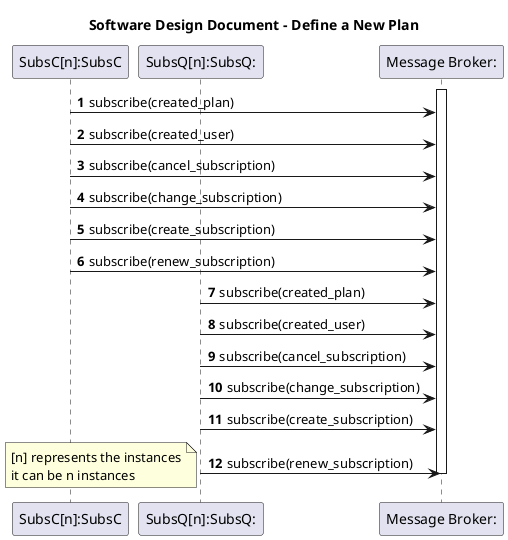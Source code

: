 @startuml
'autocomplete on
autonumber

title Software Design Document - Define a New Plan

participant "SubsC[n]:SubsC" as SC
participant "SubsQ[n]:SubsQ:" as SQ
participant "Message Broker:" as mb

activate mb
SC -> mb : subscribe(created_plan)
SC -> mb : subscribe(created_user)
SC -> mb : subscribe(cancel_subscription)
SC -> mb : subscribe(change_subscription)
SC -> mb : subscribe(create_subscription)
SC -> mb : subscribe(renew_subscription)

SQ -> mb : subscribe(created_plan)
SQ -> mb : subscribe(created_user)
SQ -> mb : subscribe(cancel_subscription)
SQ -> mb : subscribe(change_subscription)
SQ -> mb : subscribe(create_subscription)
SQ -> mb : subscribe(renew_subscription)
deactivate mb

note left
[n] represents the instances
it can be n instances
end note

@enduml
